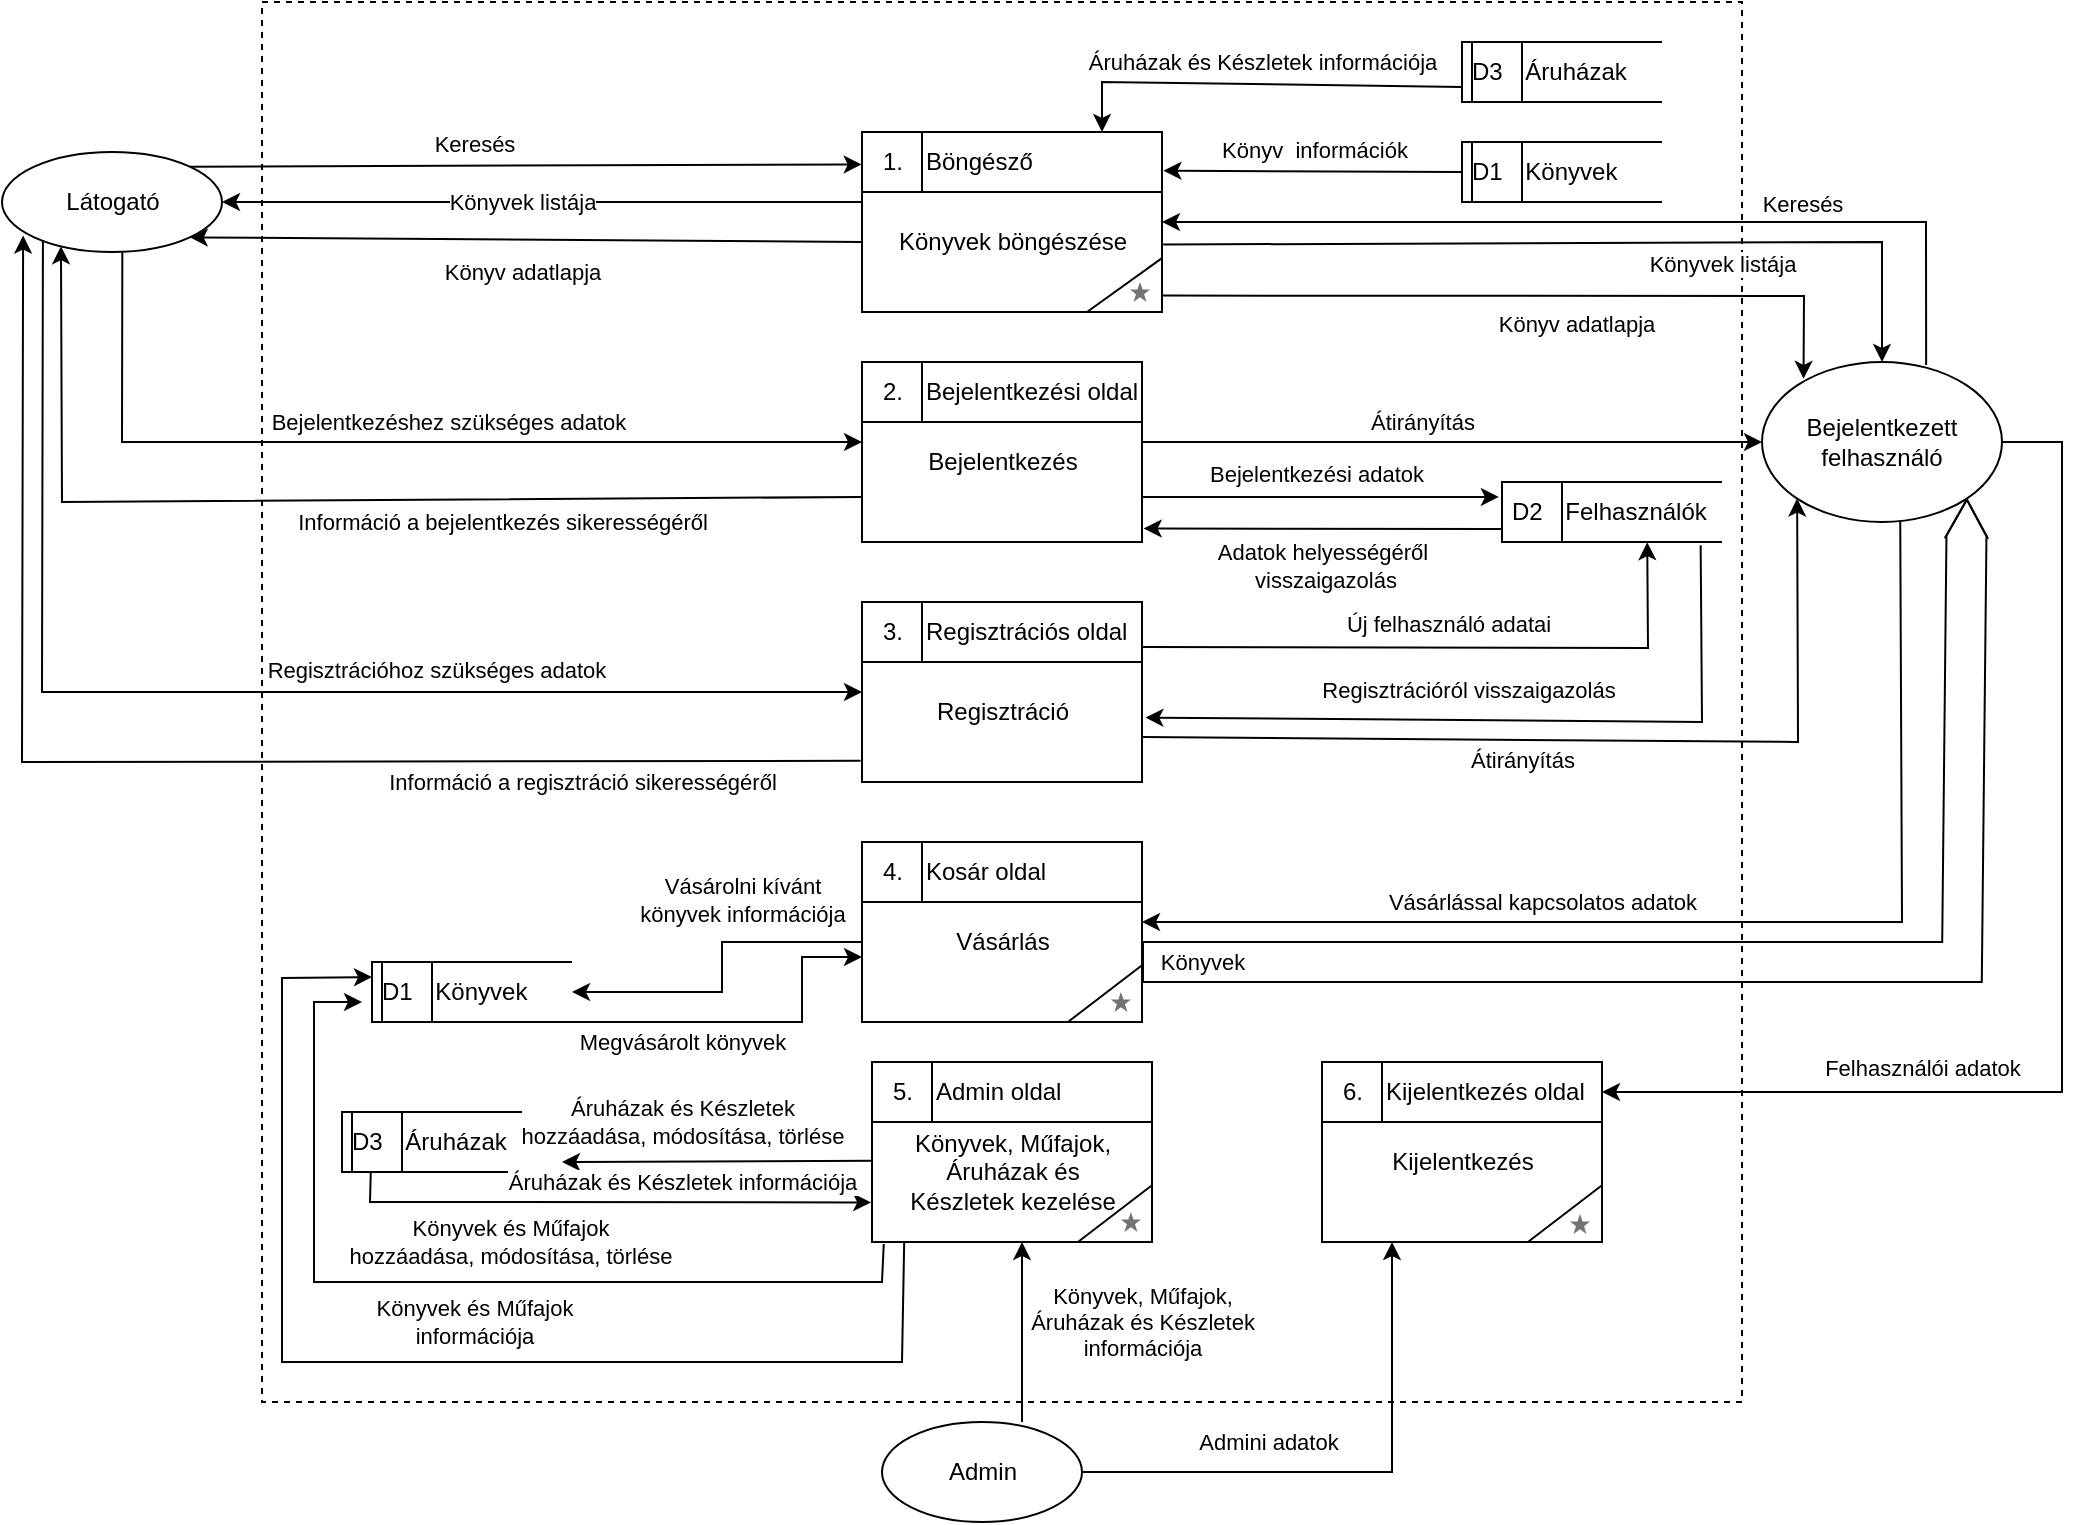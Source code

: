 <mxfile version="24.0.1" type="device">
  <diagram name="1 oldal" id="_GnZMN1wjHcCsDZnyUZf">
    <mxGraphModel dx="2261" dy="1878" grid="1" gridSize="10" guides="1" tooltips="1" connect="1" arrows="1" fold="1" page="1" pageScale="1" pageWidth="827" pageHeight="1169" background="#ffffff" math="0" shadow="0">
      <root>
        <mxCell id="0" />
        <mxCell id="1" parent="0" />
        <mxCell id="l6XhNteA-fRUSBPGIW-Q-1" value="" style="dashed=1;rounded=0;whiteSpace=wrap;html=1;" parent="1" vertex="1">
          <mxGeometry x="20" y="-50" width="740" height="700" as="geometry" />
        </mxCell>
        <mxCell id="frDGmIUV9sdT1yF0FRaX-1" value="" style="group" parent="1" vertex="1" connectable="0">
          <mxGeometry x="-110" y="25" width="110" height="50" as="geometry" />
        </mxCell>
        <mxCell id="frDGmIUV9sdT1yF0FRaX-2" value="Látogató" style="shape=ellipse;html=1;dashed=0;whitespace=wrap;perimeter=ellipsePerimeter;" parent="frDGmIUV9sdT1yF0FRaX-1" vertex="1">
          <mxGeometry width="110.0" height="50" as="geometry" />
        </mxCell>
        <mxCell id="frDGmIUV9sdT1yF0FRaX-4" value="" style="group" parent="1" vertex="1" connectable="0">
          <mxGeometry x="320.0" y="25" width="150.0" height="80" as="geometry" />
        </mxCell>
        <mxCell id="frDGmIUV9sdT1yF0FRaX-5" value="" style="html=1;dashed=0;whitespace=wrap;rounded=0;sketch=0;strokeColor=#000000;align=left;" parent="frDGmIUV9sdT1yF0FRaX-4" vertex="1">
          <mxGeometry y="-10" width="150" height="90" as="geometry" />
        </mxCell>
        <mxCell id="frDGmIUV9sdT1yF0FRaX-6" value="1." style="text;html=1;resizable=0;autosize=1;align=center;verticalAlign=middle;points=[];fillColor=none;rounded=0;sketch=0;strokeColor=#000000;" parent="frDGmIUV9sdT1yF0FRaX-4" vertex="1">
          <mxGeometry y="-10" width="30" height="30" as="geometry" />
        </mxCell>
        <mxCell id="frDGmIUV9sdT1yF0FRaX-7" value="Könyvek böngészése" style="text;html=1;resizable=0;autosize=1;align=center;verticalAlign=middle;points=[];fillColor=none;strokeColor=none;rounded=0;sketch=0;" parent="frDGmIUV9sdT1yF0FRaX-4" vertex="1">
          <mxGeometry x="5" y="30" width="140" height="30" as="geometry" />
        </mxCell>
        <mxCell id="frDGmIUV9sdT1yF0FRaX-8" value="Böngésző" style="rounded=0;whiteSpace=wrap;html=1;sketch=0;strokeColor=#000000;align=left;" parent="frDGmIUV9sdT1yF0FRaX-4" vertex="1">
          <mxGeometry x="30" y="-10" width="120" height="30" as="geometry" />
        </mxCell>
        <mxCell id="l6XhNteA-fRUSBPGIW-Q-10" value="" style="dashed=0;aspect=fixed;verticalLabelPosition=bottom;verticalAlign=top;align=center;shape=mxgraph.gmdl.star;strokeColor=none;fillColor=#737373;shadow=0;sketch=0;" parent="frDGmIUV9sdT1yF0FRaX-4" vertex="1">
          <mxGeometry x="134.0" y="65" width="10" height="10" as="geometry" />
        </mxCell>
        <mxCell id="l6XhNteA-fRUSBPGIW-Q-9" value="" style="endArrow=none;html=1;rounded=0;exitX=0.75;exitY=1;exitDx=0;exitDy=0;entryX=1;entryY=0.701;entryDx=0;entryDy=0;entryPerimeter=0;" parent="frDGmIUV9sdT1yF0FRaX-4" source="frDGmIUV9sdT1yF0FRaX-5" target="frDGmIUV9sdT1yF0FRaX-5" edge="1">
          <mxGeometry width="50" height="50" relative="1" as="geometry">
            <mxPoint x="40.0" y="295" as="sourcePoint" />
            <mxPoint x="133.929" y="60" as="targetPoint" />
          </mxGeometry>
        </mxCell>
        <mxCell id="frDGmIUV9sdT1yF0FRaX-13" value="" style="endArrow=classic;html=1;rounded=0;entryX=1;entryY=1;entryDx=0;entryDy=0;" parent="1" target="frDGmIUV9sdT1yF0FRaX-2" edge="1">
          <mxGeometry relative="1" as="geometry">
            <mxPoint x="320" y="70" as="sourcePoint" />
            <mxPoint x="150" y="96" as="targetPoint" />
            <Array as="points" />
          </mxGeometry>
        </mxCell>
        <mxCell id="frDGmIUV9sdT1yF0FRaX-14" value="Könyv adatlapja" style="edgeLabel;resizable=0;html=1;align=center;verticalAlign=middle;" parent="frDGmIUV9sdT1yF0FRaX-13" connectable="0" vertex="1">
          <mxGeometry relative="1" as="geometry">
            <mxPoint x="-2" y="16" as="offset" />
          </mxGeometry>
        </mxCell>
        <mxCell id="frDGmIUV9sdT1yF0FRaX-15" value="" style="endArrow=classic;html=1;rounded=0;entryX=0.5;entryY=0;entryDx=0;entryDy=0;exitX=1.004;exitY=0.625;exitDx=0;exitDy=0;exitPerimeter=0;" parent="1" source="frDGmIUV9sdT1yF0FRaX-5" target="frDGmIUV9sdT1yF0FRaX-41" edge="1">
          <mxGeometry relative="1" as="geometry">
            <mxPoint x="320" y="50" as="sourcePoint" />
            <mxPoint x="460" y="230" as="targetPoint" />
            <Array as="points">
              <mxPoint x="830" y="70" />
            </Array>
          </mxGeometry>
        </mxCell>
        <mxCell id="frDGmIUV9sdT1yF0FRaX-16" value="Könyvek listája" style="edgeLabel;resizable=0;html=1;align=center;verticalAlign=middle;rotation=0;" parent="frDGmIUV9sdT1yF0FRaX-15" connectable="0" vertex="1">
          <mxGeometry relative="1" as="geometry">
            <mxPoint x="70" y="10" as="offset" />
          </mxGeometry>
        </mxCell>
        <mxCell id="frDGmIUV9sdT1yF0FRaX-17" value="" style="group" parent="1" vertex="1" connectable="0">
          <mxGeometry x="320.0" y="140" width="140" height="80" as="geometry" />
        </mxCell>
        <mxCell id="frDGmIUV9sdT1yF0FRaX-18" value="" style="html=1;dashed=0;whitespace=wrap;rounded=0;sketch=0;strokeColor=#000000;align=left;" parent="frDGmIUV9sdT1yF0FRaX-17" vertex="1">
          <mxGeometry y="-10" width="140" height="90" as="geometry" />
        </mxCell>
        <mxCell id="frDGmIUV9sdT1yF0FRaX-20" value="Bejelentkezés" style="text;html=1;resizable=0;autosize=1;align=center;verticalAlign=middle;points=[];fillColor=none;strokeColor=none;rounded=0;sketch=0;" parent="frDGmIUV9sdT1yF0FRaX-17" vertex="1">
          <mxGeometry x="20" y="25" width="100" height="30" as="geometry" />
        </mxCell>
        <mxCell id="frDGmIUV9sdT1yF0FRaX-21" value="Bejelentkezési oldal" style="rounded=0;whiteSpace=wrap;html=1;sketch=0;strokeColor=#000000;align=left;" parent="frDGmIUV9sdT1yF0FRaX-17" vertex="1">
          <mxGeometry x="30" y="-10" width="110" height="30" as="geometry" />
        </mxCell>
        <mxCell id="frDGmIUV9sdT1yF0FRaX-19" value="2." style="text;html=1;resizable=0;autosize=1;align=center;verticalAlign=middle;points=[];fillColor=none;rounded=0;sketch=0;strokeColor=#000000;" parent="frDGmIUV9sdT1yF0FRaX-17" vertex="1">
          <mxGeometry y="-10" width="30" height="30" as="geometry" />
        </mxCell>
        <mxCell id="frDGmIUV9sdT1yF0FRaX-22" value="" style="group" parent="1" vertex="1" connectable="0">
          <mxGeometry x="320" y="250" width="140" height="90" as="geometry" />
        </mxCell>
        <mxCell id="frDGmIUV9sdT1yF0FRaX-23" value="" style="html=1;dashed=0;whitespace=wrap;rounded=0;sketch=0;strokeColor=#000000;align=left;" parent="frDGmIUV9sdT1yF0FRaX-22" vertex="1">
          <mxGeometry width="140" height="90" as="geometry" />
        </mxCell>
        <mxCell id="frDGmIUV9sdT1yF0FRaX-25" value="Regisztráció" style="text;html=1;resizable=0;autosize=1;align=center;verticalAlign=middle;points=[];fillColor=none;strokeColor=none;rounded=0;sketch=0;" parent="frDGmIUV9sdT1yF0FRaX-22" vertex="1">
          <mxGeometry x="25" y="40.005" width="90" height="30" as="geometry" />
        </mxCell>
        <mxCell id="frDGmIUV9sdT1yF0FRaX-26" value="Regisztrációs oldal" style="rounded=0;whiteSpace=wrap;html=1;sketch=0;strokeColor=#000000;align=left;" parent="frDGmIUV9sdT1yF0FRaX-22" vertex="1">
          <mxGeometry x="30" width="110" height="30" as="geometry" />
        </mxCell>
        <mxCell id="frDGmIUV9sdT1yF0FRaX-24" value="3." style="text;html=1;resizable=0;autosize=1;align=center;verticalAlign=middle;points=[];fillColor=none;rounded=0;sketch=0;strokeColor=#000000;" parent="frDGmIUV9sdT1yF0FRaX-22" vertex="1">
          <mxGeometry x="-5.684e-14" width="30" height="30" as="geometry" />
        </mxCell>
        <mxCell id="frDGmIUV9sdT1yF0FRaX-29" value="" style="endArrow=classic;html=1;rounded=0;exitX=0.547;exitY=1.007;exitDx=0;exitDy=0;exitPerimeter=0;" parent="1" source="frDGmIUV9sdT1yF0FRaX-2" edge="1">
          <mxGeometry relative="1" as="geometry">
            <mxPoint x="220" y="170" as="sourcePoint" />
            <mxPoint x="320" y="170" as="targetPoint" />
            <Array as="points">
              <mxPoint x="-50" y="170" />
            </Array>
          </mxGeometry>
        </mxCell>
        <mxCell id="frDGmIUV9sdT1yF0FRaX-30" value="Bejelentkezéshez szükséges adatok" style="edgeLabel;resizable=0;html=1;align=center;verticalAlign=middle;" parent="frDGmIUV9sdT1yF0FRaX-29" connectable="0" vertex="1">
          <mxGeometry relative="1" as="geometry">
            <mxPoint x="25" y="-10" as="offset" />
          </mxGeometry>
        </mxCell>
        <mxCell id="frDGmIUV9sdT1yF0FRaX-31" value="" style="endArrow=classic;html=1;rounded=0;exitX=0;exitY=0.75;exitDx=0;exitDy=0;entryX=0.268;entryY=0.942;entryDx=0;entryDy=0;entryPerimeter=0;" parent="1" source="frDGmIUV9sdT1yF0FRaX-18" target="frDGmIUV9sdT1yF0FRaX-2" edge="1">
          <mxGeometry relative="1" as="geometry">
            <mxPoint x="360" y="230" as="sourcePoint" />
            <mxPoint x="80" y="110" as="targetPoint" />
            <Array as="points">
              <mxPoint x="-80" y="200" />
            </Array>
          </mxGeometry>
        </mxCell>
        <mxCell id="frDGmIUV9sdT1yF0FRaX-32" value="Információ a bejelentkezés sikerességéről" style="edgeLabel;resizable=0;html=1;align=center;verticalAlign=middle;" parent="frDGmIUV9sdT1yF0FRaX-31" connectable="0" vertex="1">
          <mxGeometry relative="1" as="geometry">
            <mxPoint x="84" y="11" as="offset" />
          </mxGeometry>
        </mxCell>
        <mxCell id="frDGmIUV9sdT1yF0FRaX-33" value="" style="endArrow=classic;html=1;rounded=0;entryX=0;entryY=0.5;entryDx=0;entryDy=0;exitX=0.186;exitY=0.88;exitDx=0;exitDy=0;exitPerimeter=0;" parent="1" source="frDGmIUV9sdT1yF0FRaX-2" target="frDGmIUV9sdT1yF0FRaX-23" edge="1">
          <mxGeometry relative="1" as="geometry">
            <mxPoint x="70" y="110" as="sourcePoint" />
            <mxPoint x="460" y="230" as="targetPoint" />
            <Array as="points">
              <mxPoint x="-90" y="295" />
            </Array>
          </mxGeometry>
        </mxCell>
        <mxCell id="frDGmIUV9sdT1yF0FRaX-34" value="Regisztrációhoz szükséges adatok" style="edgeLabel;resizable=0;html=1;align=center;verticalAlign=middle;" parent="frDGmIUV9sdT1yF0FRaX-33" connectable="0" vertex="1">
          <mxGeometry relative="1" as="geometry">
            <mxPoint x="105" y="-11" as="offset" />
          </mxGeometry>
        </mxCell>
        <mxCell id="frDGmIUV9sdT1yF0FRaX-37" value="" style="endArrow=classic;html=1;rounded=0;exitX=-0.005;exitY=0.882;exitDx=0;exitDy=0;exitPerimeter=0;entryX=0.096;entryY=0.835;entryDx=0;entryDy=0;entryPerimeter=0;" parent="1" source="frDGmIUV9sdT1yF0FRaX-23" target="frDGmIUV9sdT1yF0FRaX-2" edge="1">
          <mxGeometry relative="1" as="geometry">
            <mxPoint x="360" y="230" as="sourcePoint" />
            <mxPoint x="60" y="100" as="targetPoint" />
            <Array as="points">
              <mxPoint x="-100" y="330" />
            </Array>
          </mxGeometry>
        </mxCell>
        <mxCell id="frDGmIUV9sdT1yF0FRaX-38" value="Információ a regisztráció sikerességéről" style="edgeLabel;resizable=0;html=1;align=center;verticalAlign=middle;" parent="frDGmIUV9sdT1yF0FRaX-37" connectable="0" vertex="1">
          <mxGeometry relative="1" as="geometry">
            <mxPoint x="202" y="10" as="offset" />
          </mxGeometry>
        </mxCell>
        <mxCell id="frDGmIUV9sdT1yF0FRaX-41" value="Bejelentkezett felhasználó" style="ellipse;whiteSpace=wrap;html=1;" parent="1" vertex="1">
          <mxGeometry x="770" y="130" width="120" height="80" as="geometry" />
        </mxCell>
        <mxCell id="frDGmIUV9sdT1yF0FRaX-42" value="" style="endArrow=classic;html=1;rounded=0;entryX=1;entryY=0.5;entryDx=0;entryDy=0;" parent="1" target="frDGmIUV9sdT1yF0FRaX-2" edge="1">
          <mxGeometry relative="1" as="geometry">
            <mxPoint x="320" y="50" as="sourcePoint" />
            <mxPoint x="153.891" y="77.322" as="targetPoint" />
          </mxGeometry>
        </mxCell>
        <mxCell id="frDGmIUV9sdT1yF0FRaX-43" value="Könyvek listája" style="edgeLabel;resizable=0;html=1;align=center;verticalAlign=middle;rotation=0;" parent="frDGmIUV9sdT1yF0FRaX-42" connectable="0" vertex="1">
          <mxGeometry relative="1" as="geometry">
            <mxPoint x="-10" as="offset" />
          </mxGeometry>
        </mxCell>
        <mxCell id="frDGmIUV9sdT1yF0FRaX-44" value="" style="endArrow=classic;html=1;rounded=0;exitX=1.001;exitY=0.909;exitDx=0;exitDy=0;entryX=0.173;entryY=0.105;entryDx=0;entryDy=0;exitPerimeter=0;entryPerimeter=0;" parent="1" source="frDGmIUV9sdT1yF0FRaX-5" target="frDGmIUV9sdT1yF0FRaX-41" edge="1">
          <mxGeometry relative="1" as="geometry">
            <mxPoint x="330" y="92.5" as="sourcePoint" />
            <mxPoint x="164.39" y="106.25" as="targetPoint" />
            <Array as="points">
              <mxPoint x="791" y="97" />
            </Array>
          </mxGeometry>
        </mxCell>
        <mxCell id="frDGmIUV9sdT1yF0FRaX-45" value="Könyv adatlapja" style="edgeLabel;resizable=0;html=1;align=center;verticalAlign=middle;rotation=0;" parent="frDGmIUV9sdT1yF0FRaX-44" connectable="0" vertex="1">
          <mxGeometry relative="1" as="geometry">
            <mxPoint x="26" y="14" as="offset" />
          </mxGeometry>
        </mxCell>
        <mxCell id="frDGmIUV9sdT1yF0FRaX-46" value="" style="group" parent="1" vertex="1" connectable="0">
          <mxGeometry x="320.0" y="380" width="140" height="80" as="geometry" />
        </mxCell>
        <mxCell id="frDGmIUV9sdT1yF0FRaX-47" value="" style="html=1;dashed=0;whitespace=wrap;rounded=0;sketch=0;strokeColor=#000000;align=left;" parent="frDGmIUV9sdT1yF0FRaX-46" vertex="1">
          <mxGeometry y="-10" width="140" height="90" as="geometry" />
        </mxCell>
        <mxCell id="frDGmIUV9sdT1yF0FRaX-48" value="4." style="text;html=1;resizable=0;autosize=1;align=center;verticalAlign=middle;points=[];fillColor=none;rounded=0;sketch=0;strokeColor=#000000;" parent="frDGmIUV9sdT1yF0FRaX-46" vertex="1">
          <mxGeometry y="-10" width="30" height="30" as="geometry" />
        </mxCell>
        <mxCell id="frDGmIUV9sdT1yF0FRaX-49" value="Vásárlás" style="text;html=1;resizable=0;autosize=1;align=center;verticalAlign=middle;points=[];fillColor=none;strokeColor=none;rounded=0;sketch=0;" parent="frDGmIUV9sdT1yF0FRaX-46" vertex="1">
          <mxGeometry x="35" y="25" width="70" height="30" as="geometry" />
        </mxCell>
        <mxCell id="frDGmIUV9sdT1yF0FRaX-50" value="Kosár oldal" style="rounded=0;whiteSpace=wrap;html=1;sketch=0;strokeColor=#000000;align=left;" parent="frDGmIUV9sdT1yF0FRaX-46" vertex="1">
          <mxGeometry x="30" y="-10" width="110" height="30" as="geometry" />
        </mxCell>
        <mxCell id="l6XhNteA-fRUSBPGIW-Q-11" value="" style="endArrow=none;html=1;rounded=0;entryX=0.997;entryY=0.722;entryDx=0;entryDy=0;exitX=0.75;exitY=1;exitDx=0;exitDy=0;entryPerimeter=0;" parent="frDGmIUV9sdT1yF0FRaX-46" edge="1">
          <mxGeometry width="50" height="50" relative="1" as="geometry">
            <mxPoint x="102.95" y="80" as="sourcePoint" />
            <mxPoint x="140.0" y="51.66" as="targetPoint" />
          </mxGeometry>
        </mxCell>
        <mxCell id="l6XhNteA-fRUSBPGIW-Q-12" value="" style="dashed=0;aspect=fixed;verticalLabelPosition=bottom;verticalAlign=top;align=center;shape=mxgraph.gmdl.star;strokeColor=none;fillColor=#737373;shadow=0;sketch=0;" parent="frDGmIUV9sdT1yF0FRaX-46" vertex="1">
          <mxGeometry x="124.45" y="65" width="10" height="10" as="geometry" />
        </mxCell>
        <mxCell id="frDGmIUV9sdT1yF0FRaX-55" value="" style="endArrow=classic;html=1;rounded=0;exitX=0.576;exitY=0.994;exitDx=0;exitDy=0;exitPerimeter=0;" parent="1" source="frDGmIUV9sdT1yF0FRaX-41" edge="1">
          <mxGeometry relative="1" as="geometry">
            <mxPoint x="380" y="320" as="sourcePoint" />
            <mxPoint x="460" y="410" as="targetPoint" />
            <Array as="points">
              <mxPoint x="840" y="410" />
            </Array>
          </mxGeometry>
        </mxCell>
        <mxCell id="frDGmIUV9sdT1yF0FRaX-56" value="Vásárlással kapcsolatos adatok" style="edgeLabel;resizable=0;html=1;align=center;verticalAlign=middle;" parent="frDGmIUV9sdT1yF0FRaX-55" connectable="0" vertex="1">
          <mxGeometry relative="1" as="geometry">
            <mxPoint x="-91" y="-10" as="offset" />
          </mxGeometry>
        </mxCell>
        <mxCell id="frDGmIUV9sdT1yF0FRaX-59" value="" style="endArrow=classic;html=1;rounded=0;exitX=0;exitY=0.5;exitDx=0;exitDy=0;entryX=1.006;entryY=0.646;entryDx=0;entryDy=0;entryPerimeter=0;" parent="1" target="frDGmIUV9sdT1yF0FRaX-8" edge="1">
          <mxGeometry relative="1" as="geometry">
            <mxPoint x="620" y="35" as="sourcePoint" />
            <mxPoint x="420" y="260" as="targetPoint" />
          </mxGeometry>
        </mxCell>
        <mxCell id="frDGmIUV9sdT1yF0FRaX-60" value="Könyv&amp;nbsp; információk" style="edgeLabel;resizable=0;html=1;align=center;verticalAlign=middle;" parent="frDGmIUV9sdT1yF0FRaX-59" connectable="0" vertex="1">
          <mxGeometry relative="1" as="geometry">
            <mxPoint y="-11" as="offset" />
          </mxGeometry>
        </mxCell>
        <mxCell id="VH20EEMf-TcvK8RY82ql-7" value="" style="group" parent="1" vertex="1" connectable="0">
          <mxGeometry x="620" y="20" width="100" height="30" as="geometry" />
        </mxCell>
        <mxCell id="VH20EEMf-TcvK8RY82ql-8" value="D1&lt;span style=&quot;white-space: pre;&quot;&gt;&#x9;&lt;/span&gt;Könyvek" style="html=1;dashed=0;whitespace=wrap;shape=mxgraph.dfd.dataStoreID;align=left;spacingLeft=3;points=[[0,0],[0.5,0],[1,0],[0,0.5],[1,0.5],[0,1],[0.5,1],[1,1]];" parent="VH20EEMf-TcvK8RY82ql-7" vertex="1">
          <mxGeometry width="100" height="30" as="geometry" />
        </mxCell>
        <mxCell id="VH20EEMf-TcvK8RY82ql-9" value="" style="whiteSpace=wrap;html=1;" parent="VH20EEMf-TcvK8RY82ql-7" vertex="1">
          <mxGeometry width="5" height="30" as="geometry" />
        </mxCell>
        <mxCell id="VH20EEMf-TcvK8RY82ql-10" value="" style="group" parent="1" vertex="1" connectable="0">
          <mxGeometry x="75" y="430" width="100" height="30" as="geometry" />
        </mxCell>
        <mxCell id="VH20EEMf-TcvK8RY82ql-11" value="D1&lt;span style=&quot;white-space: pre;&quot;&gt;&#x9;&lt;/span&gt;Könyvek" style="html=1;dashed=0;whitespace=wrap;shape=mxgraph.dfd.dataStoreID;align=left;spacingLeft=3;points=[[0,0],[0.5,0],[1,0],[0,0.5],[1,0.5],[0,1],[0.5,1],[1,1]];" parent="VH20EEMf-TcvK8RY82ql-10" vertex="1">
          <mxGeometry width="100" height="30" as="geometry" />
        </mxCell>
        <mxCell id="VH20EEMf-TcvK8RY82ql-12" value="" style="whiteSpace=wrap;html=1;" parent="VH20EEMf-TcvK8RY82ql-10" vertex="1">
          <mxGeometry width="5" height="30" as="geometry" />
        </mxCell>
        <mxCell id="VH20EEMf-TcvK8RY82ql-15" value="" style="endArrow=classic;html=1;rounded=0;entryX=1;entryY=0.5;entryDx=0;entryDy=0;" parent="1" target="VH20EEMf-TcvK8RY82ql-11" edge="1">
          <mxGeometry relative="1" as="geometry">
            <mxPoint x="320" y="420" as="sourcePoint" />
            <mxPoint x="170" y="470" as="targetPoint" />
            <Array as="points">
              <mxPoint x="250" y="420" />
              <mxPoint x="250" y="445" />
            </Array>
          </mxGeometry>
        </mxCell>
        <mxCell id="VH20EEMf-TcvK8RY82ql-16" value="Vásárolni kívánt &lt;br&gt;könyvek információja" style="edgeLabel;resizable=0;html=1;align=center;verticalAlign=middle;" parent="VH20EEMf-TcvK8RY82ql-15" connectable="0" vertex="1">
          <mxGeometry relative="1" as="geometry">
            <mxPoint x="10" y="-36" as="offset" />
          </mxGeometry>
        </mxCell>
        <mxCell id="VH20EEMf-TcvK8RY82ql-17" value="" style="endArrow=classic;html=1;rounded=0;exitX=1;exitY=1;exitDx=0;exitDy=0;" parent="1" source="VH20EEMf-TcvK8RY82ql-11" edge="1">
          <mxGeometry relative="1" as="geometry">
            <mxPoint x="175" y="480" as="sourcePoint" />
            <mxPoint x="320" y="427.5" as="targetPoint" />
            <Array as="points">
              <mxPoint x="290" y="460" />
              <mxPoint x="290" y="427.5" />
            </Array>
          </mxGeometry>
        </mxCell>
        <mxCell id="VH20EEMf-TcvK8RY82ql-18" value="Megvásárolt könyvek" style="edgeLabel;resizable=0;html=1;align=center;verticalAlign=middle;" parent="VH20EEMf-TcvK8RY82ql-17" connectable="0" vertex="1">
          <mxGeometry relative="1" as="geometry">
            <mxPoint x="-34" y="10" as="offset" />
          </mxGeometry>
        </mxCell>
        <mxCell id="VH20EEMf-TcvK8RY82ql-19" value="Admin" style="shape=ellipse;html=1;dashed=0;whitespace=wrap;perimeter=ellipsePerimeter;" parent="1" vertex="1">
          <mxGeometry x="330" y="660" width="100" height="50" as="geometry" />
        </mxCell>
        <mxCell id="VH20EEMf-TcvK8RY82ql-27" value="" style="endArrow=classic;html=1;rounded=0;exitX=0.042;exitY=1.011;exitDx=0;exitDy=0;exitPerimeter=0;" parent="1" source="l6XhNteA-fRUSBPGIW-Q-5" edge="1">
          <mxGeometry relative="1" as="geometry">
            <mxPoint x="357" y="660" as="sourcePoint" />
            <mxPoint x="70" y="450" as="targetPoint" />
            <Array as="points">
              <mxPoint x="330" y="590" />
              <mxPoint x="46" y="590" />
              <mxPoint x="46" y="450" />
            </Array>
          </mxGeometry>
        </mxCell>
        <mxCell id="VH20EEMf-TcvK8RY82ql-28" value="Könyvek és Műfajok&lt;br&gt;hozzáadása, módosítása, törlése" style="edgeLabel;resizable=0;html=1;align=center;verticalAlign=middle;rotation=0;" parent="VH20EEMf-TcvK8RY82ql-27" connectable="0" vertex="1">
          <mxGeometry relative="1" as="geometry">
            <mxPoint x="28" y="-20" as="offset" />
          </mxGeometry>
        </mxCell>
        <mxCell id="VH20EEMf-TcvK8RY82ql-29" value="" style="endArrow=classic;html=1;rounded=0;entryX=0;entryY=0.5;entryDx=0;entryDy=0;" parent="1" target="frDGmIUV9sdT1yF0FRaX-41" edge="1">
          <mxGeometry relative="1" as="geometry">
            <mxPoint x="460" y="170" as="sourcePoint" />
            <mxPoint x="420" y="280" as="targetPoint" />
            <Array as="points" />
          </mxGeometry>
        </mxCell>
        <mxCell id="VH20EEMf-TcvK8RY82ql-30" value="Átirányítás" style="edgeLabel;resizable=0;html=1;align=center;verticalAlign=middle;rotation=0;" parent="VH20EEMf-TcvK8RY82ql-29" connectable="0" vertex="1">
          <mxGeometry relative="1" as="geometry">
            <mxPoint x="-15" y="-10" as="offset" />
          </mxGeometry>
        </mxCell>
        <mxCell id="VH20EEMf-TcvK8RY82ql-31" value="" style="endArrow=classic;html=1;rounded=0;exitX=1;exitY=0.75;exitDx=0;exitDy=0;entryX=0;entryY=1;entryDx=0;entryDy=0;" parent="1" source="frDGmIUV9sdT1yF0FRaX-23" target="frDGmIUV9sdT1yF0FRaX-41" edge="1">
          <mxGeometry relative="1" as="geometry">
            <mxPoint x="320" y="280" as="sourcePoint" />
            <mxPoint x="810" y="200" as="targetPoint" />
            <Array as="points">
              <mxPoint x="788" y="320" />
            </Array>
          </mxGeometry>
        </mxCell>
        <mxCell id="VH20EEMf-TcvK8RY82ql-32" value="Átirányítás" style="edgeLabel;resizable=0;html=1;align=center;verticalAlign=middle;rotation=0;" parent="VH20EEMf-TcvK8RY82ql-31" connectable="0" vertex="1">
          <mxGeometry relative="1" as="geometry">
            <mxPoint x="-35" y="10" as="offset" />
          </mxGeometry>
        </mxCell>
        <mxCell id="VH20EEMf-TcvK8RY82ql-33" value="" style="endArrow=classic;html=1;rounded=0;exitX=1;exitY=0;exitDx=0;exitDy=0;entryX=-0.005;entryY=0.54;entryDx=0;entryDy=0;entryPerimeter=0;" parent="1" source="frDGmIUV9sdT1yF0FRaX-2" target="frDGmIUV9sdT1yF0FRaX-6" edge="1">
          <mxGeometry relative="1" as="geometry">
            <mxPoint x="320" y="280" as="sourcePoint" />
            <mxPoint x="420" y="280" as="targetPoint" />
          </mxGeometry>
        </mxCell>
        <mxCell id="VH20EEMf-TcvK8RY82ql-34" value="Keresés" style="edgeLabel;resizable=0;html=1;align=center;verticalAlign=middle;rotation=0;" parent="VH20EEMf-TcvK8RY82ql-33" connectable="0" vertex="1">
          <mxGeometry relative="1" as="geometry">
            <mxPoint x="-26" y="-11" as="offset" />
          </mxGeometry>
        </mxCell>
        <mxCell id="VH20EEMf-TcvK8RY82ql-35" value="" style="endArrow=classic;html=1;rounded=0;exitX=0.684;exitY=0.019;exitDx=0;exitDy=0;entryX=1;entryY=0.5;entryDx=0;entryDy=0;exitPerimeter=0;" parent="1" source="frDGmIUV9sdT1yF0FRaX-41" target="frDGmIUV9sdT1yF0FRaX-5" edge="1">
          <mxGeometry relative="1" as="geometry">
            <mxPoint x="652.996" y="140.004" as="sourcePoint" />
            <mxPoint x="827.3" y="102.12" as="targetPoint" />
            <Array as="points">
              <mxPoint x="852" y="60" />
            </Array>
          </mxGeometry>
        </mxCell>
        <mxCell id="VH20EEMf-TcvK8RY82ql-36" value="Keresés" style="edgeLabel;resizable=0;html=1;align=center;verticalAlign=middle;rotation=0;" parent="VH20EEMf-TcvK8RY82ql-35" connectable="0" vertex="1">
          <mxGeometry relative="1" as="geometry">
            <mxPoint x="93" y="-9" as="offset" />
          </mxGeometry>
        </mxCell>
        <mxCell id="VH20EEMf-TcvK8RY82ql-37" value="D2&lt;span style=&quot;white-space: pre;&quot;&gt;&#x9;&lt;/span&gt;Felhasználók" style="html=1;dashed=0;whitespace=wrap;shape=mxgraph.dfd.dataStoreID;align=left;spacingLeft=3;points=[[0,0],[0.5,0],[1,0],[0,0.5],[1,0.5],[0,1],[0.5,1],[1,1]];" parent="1" vertex="1">
          <mxGeometry x="640" y="190" width="110" height="30" as="geometry" />
        </mxCell>
        <mxCell id="VH20EEMf-TcvK8RY82ql-38" value="" style="endArrow=classic;html=1;rounded=0;exitX=1;exitY=0.75;exitDx=0;exitDy=0;entryX=-0.014;entryY=0.249;entryDx=0;entryDy=0;entryPerimeter=0;" parent="1" source="frDGmIUV9sdT1yF0FRaX-18" target="VH20EEMf-TcvK8RY82ql-37" edge="1">
          <mxGeometry relative="1" as="geometry">
            <mxPoint x="460" y="200" as="sourcePoint" />
            <mxPoint x="560" y="200" as="targetPoint" />
          </mxGeometry>
        </mxCell>
        <mxCell id="VH20EEMf-TcvK8RY82ql-39" value="Bejelentkezési adatok" style="edgeLabel;resizable=0;html=1;align=center;verticalAlign=middle;rotation=0;" parent="VH20EEMf-TcvK8RY82ql-38" connectable="0" vertex="1">
          <mxGeometry relative="1" as="geometry">
            <mxPoint x="-2" y="-12" as="offset" />
          </mxGeometry>
        </mxCell>
        <mxCell id="VH20EEMf-TcvK8RY82ql-40" value="" style="endArrow=classic;html=1;rounded=0;exitX=-0.003;exitY=0.785;exitDx=0;exitDy=0;entryX=1.006;entryY=0.925;entryDx=0;entryDy=0;entryPerimeter=0;exitPerimeter=0;" parent="1" source="VH20EEMf-TcvK8RY82ql-37" target="frDGmIUV9sdT1yF0FRaX-18" edge="1">
          <mxGeometry relative="1" as="geometry">
            <mxPoint x="320" y="250" as="sourcePoint" />
            <mxPoint x="420" y="250" as="targetPoint" />
          </mxGeometry>
        </mxCell>
        <mxCell id="VH20EEMf-TcvK8RY82ql-41" value="Adatok helyességéről&lt;br&gt;&amp;nbsp;visszaigazolás" style="edgeLabel;resizable=0;html=1;align=center;verticalAlign=middle;rotation=0;" parent="VH20EEMf-TcvK8RY82ql-40" connectable="0" vertex="1">
          <mxGeometry relative="1" as="geometry">
            <mxPoint y="18" as="offset" />
          </mxGeometry>
        </mxCell>
        <mxCell id="VH20EEMf-TcvK8RY82ql-42" value="" style="endArrow=classic;html=1;rounded=0;exitX=0.903;exitY=1.055;exitDx=0;exitDy=0;exitPerimeter=0;entryX=1.012;entryY=0.642;entryDx=0;entryDy=0;entryPerimeter=0;" parent="1" source="VH20EEMf-TcvK8RY82ql-37" target="frDGmIUV9sdT1yF0FRaX-23" edge="1">
          <mxGeometry relative="1" as="geometry">
            <mxPoint x="320" y="240" as="sourcePoint" />
            <mxPoint x="460" y="310" as="targetPoint" />
            <Array as="points">
              <mxPoint x="740" y="310" />
            </Array>
          </mxGeometry>
        </mxCell>
        <mxCell id="VH20EEMf-TcvK8RY82ql-43" value="Regisztrációról visszaigazolás" style="edgeLabel;resizable=0;html=1;align=center;verticalAlign=middle;" parent="VH20EEMf-TcvK8RY82ql-42" connectable="0" vertex="1">
          <mxGeometry relative="1" as="geometry">
            <mxPoint x="-22" y="-15" as="offset" />
          </mxGeometry>
        </mxCell>
        <mxCell id="VH20EEMf-TcvK8RY82ql-45" value="" style="endArrow=classic;html=1;rounded=0;exitX=1;exitY=0.25;exitDx=0;exitDy=0;entryX=0.66;entryY=1.003;entryDx=0;entryDy=0;entryPerimeter=0;" parent="1" source="frDGmIUV9sdT1yF0FRaX-23" target="VH20EEMf-TcvK8RY82ql-37" edge="1">
          <mxGeometry relative="1" as="geometry">
            <mxPoint x="320" y="240" as="sourcePoint" />
            <mxPoint x="420" y="240" as="targetPoint" />
            <Array as="points">
              <mxPoint x="713" y="273" />
            </Array>
          </mxGeometry>
        </mxCell>
        <mxCell id="VH20EEMf-TcvK8RY82ql-46" value="Új felhasználó adatai" style="edgeLabel;resizable=0;html=1;align=center;verticalAlign=middle;" parent="VH20EEMf-TcvK8RY82ql-45" connectable="0" vertex="1">
          <mxGeometry relative="1" as="geometry">
            <mxPoint y="-12" as="offset" />
          </mxGeometry>
        </mxCell>
        <mxCell id="VH20EEMf-TcvK8RY82ql-48" value="D3&lt;span style=&quot;white-space: pre;&quot;&gt;&#x9;&lt;/span&gt;Áruházak" style="html=1;dashed=0;whitespace=wrap;shape=mxgraph.dfd.dataStoreID;align=left;spacingLeft=3;points=[[0,0],[0.5,0],[1,0],[0,0.5],[1,0.5],[0,1],[0.5,1],[1,1]];" parent="1" vertex="1">
          <mxGeometry x="60" y="505" width="100" height="30" as="geometry" />
        </mxCell>
        <mxCell id="VH20EEMf-TcvK8RY82ql-54" value="" style="endArrow=classic;html=1;rounded=0;" parent="1" edge="1">
          <mxGeometry relative="1" as="geometry">
            <mxPoint x="400" y="660" as="sourcePoint" />
            <mxPoint x="400" y="570" as="targetPoint" />
            <Array as="points" />
          </mxGeometry>
        </mxCell>
        <mxCell id="VH20EEMf-TcvK8RY82ql-55" value="Könyvek, Műfajok, &lt;br&gt;Áruházak és Készletek &lt;br&gt;információja" style="edgeLabel;resizable=0;html=1;align=center;verticalAlign=middle;" parent="VH20EEMf-TcvK8RY82ql-54" connectable="0" vertex="1">
          <mxGeometry relative="1" as="geometry">
            <mxPoint x="60" y="-5" as="offset" />
          </mxGeometry>
        </mxCell>
        <mxCell id="VH20EEMf-TcvK8RY82ql-56" value="" style="endArrow=classic;html=1;rounded=0;exitX=0.006;exitY=0.549;exitDx=0;exitDy=0;exitPerimeter=0;" parent="1" source="l6XhNteA-fRUSBPGIW-Q-5" edge="1">
          <mxGeometry relative="1" as="geometry">
            <mxPoint x="295.0" y="529.86" as="sourcePoint" />
            <mxPoint x="170" y="530" as="targetPoint" />
            <Array as="points" />
          </mxGeometry>
        </mxCell>
        <mxCell id="VH20EEMf-TcvK8RY82ql-57" value="Áruházak és Készletek információja" style="edgeLabel;resizable=0;html=1;align=center;verticalAlign=middle;" parent="VH20EEMf-TcvK8RY82ql-56" connectable="0" vertex="1">
          <mxGeometry relative="1" as="geometry">
            <mxPoint x="272" y="-550" as="offset" />
          </mxGeometry>
        </mxCell>
        <mxCell id="VH20EEMf-TcvK8RY82ql-58" value="" style="endArrow=classic;html=1;rounded=0;entryX=-0.003;entryY=0.78;entryDx=0;entryDy=0;entryPerimeter=0;exitX=0.144;exitY=0.986;exitDx=0;exitDy=0;exitPerimeter=0;" parent="1" source="VH20EEMf-TcvK8RY82ql-48" target="l6XhNteA-fRUSBPGIW-Q-5" edge="1">
          <mxGeometry relative="1" as="geometry">
            <mxPoint x="90" y="540" as="sourcePoint" />
            <mxPoint x="320" y="550" as="targetPoint" />
            <Array as="points">
              <mxPoint x="74" y="550" />
            </Array>
          </mxGeometry>
        </mxCell>
        <mxCell id="VH20EEMf-TcvK8RY82ql-59" value="Áruházak és Készletek &lt;br&gt;hozzáadása, módosítása, törlése" style="edgeLabel;resizable=0;html=1;align=center;verticalAlign=middle;" parent="VH20EEMf-TcvK8RY82ql-58" connectable="0" vertex="1">
          <mxGeometry relative="1" as="geometry">
            <mxPoint x="38" y="-40" as="offset" />
          </mxGeometry>
        </mxCell>
        <mxCell id="l6XhNteA-fRUSBPGIW-Q-4" value="" style="group" parent="1" vertex="1" connectable="0">
          <mxGeometry x="325" y="490" width="220" height="80" as="geometry" />
        </mxCell>
        <mxCell id="l6XhNteA-fRUSBPGIW-Q-5" value="" style="html=1;dashed=0;whitespace=wrap;rounded=0;sketch=0;strokeColor=#000000;align=left;" parent="l6XhNteA-fRUSBPGIW-Q-4" vertex="1">
          <mxGeometry y="-10" width="140" height="90" as="geometry" />
        </mxCell>
        <mxCell id="l6XhNteA-fRUSBPGIW-Q-6" value="5." style="text;html=1;resizable=0;autosize=1;align=center;verticalAlign=middle;points=[];fillColor=none;rounded=0;sketch=0;strokeColor=#000000;" parent="l6XhNteA-fRUSBPGIW-Q-4" vertex="1">
          <mxGeometry y="-10" width="30" height="30" as="geometry" />
        </mxCell>
        <mxCell id="l6XhNteA-fRUSBPGIW-Q-8" value="Admin oldal" style="rounded=0;whiteSpace=wrap;html=1;sketch=0;strokeColor=#000000;align=left;" parent="l6XhNteA-fRUSBPGIW-Q-4" vertex="1">
          <mxGeometry x="30" y="-10" width="110" height="30" as="geometry" />
        </mxCell>
        <mxCell id="l6XhNteA-fRUSBPGIW-Q-13" value="" style="endArrow=none;html=1;rounded=0;entryX=0.997;entryY=0.722;entryDx=0;entryDy=0;exitX=0.75;exitY=1;exitDx=0;exitDy=0;entryPerimeter=0;" parent="l6XhNteA-fRUSBPGIW-Q-4" edge="1">
          <mxGeometry width="50" height="50" relative="1" as="geometry">
            <mxPoint x="102.95" y="80" as="sourcePoint" />
            <mxPoint x="140" y="51.66" as="targetPoint" />
          </mxGeometry>
        </mxCell>
        <mxCell id="l6XhNteA-fRUSBPGIW-Q-14" value="" style="dashed=0;aspect=fixed;verticalLabelPosition=bottom;verticalAlign=top;align=center;shape=mxgraph.gmdl.star;strokeColor=none;fillColor=#737373;shadow=0;sketch=0;" parent="l6XhNteA-fRUSBPGIW-Q-4" vertex="1">
          <mxGeometry x="124.45" y="65" width="10" height="10" as="geometry" />
        </mxCell>
        <mxCell id="l6XhNteA-fRUSBPGIW-Q-15" value="" style="group" parent="1" vertex="1" connectable="0">
          <mxGeometry x="550" y="490" width="140" height="80" as="geometry" />
        </mxCell>
        <mxCell id="l6XhNteA-fRUSBPGIW-Q-16" value="" style="html=1;dashed=0;whitespace=wrap;rounded=0;sketch=0;strokeColor=#000000;align=left;" parent="l6XhNteA-fRUSBPGIW-Q-15" vertex="1">
          <mxGeometry y="-10" width="140" height="90" as="geometry" />
        </mxCell>
        <mxCell id="l6XhNteA-fRUSBPGIW-Q-17" value="6." style="text;html=1;resizable=0;autosize=1;align=center;verticalAlign=middle;points=[];fillColor=none;rounded=0;sketch=0;strokeColor=#000000;" parent="l6XhNteA-fRUSBPGIW-Q-15" vertex="1">
          <mxGeometry y="-10" width="30" height="30" as="geometry" />
        </mxCell>
        <mxCell id="l6XhNteA-fRUSBPGIW-Q-18" value="Kijelentkezés" style="text;html=1;resizable=0;autosize=1;align=center;verticalAlign=middle;points=[];fillColor=none;strokeColor=none;rounded=0;sketch=0;" parent="l6XhNteA-fRUSBPGIW-Q-15" vertex="1">
          <mxGeometry x="25" y="25" width="90" height="30" as="geometry" />
        </mxCell>
        <mxCell id="l6XhNteA-fRUSBPGIW-Q-19" value="Kijelentkezés oldal" style="rounded=0;whiteSpace=wrap;html=1;sketch=0;strokeColor=#000000;align=left;" parent="l6XhNteA-fRUSBPGIW-Q-15" vertex="1">
          <mxGeometry x="30" y="-10" width="110" height="30" as="geometry" />
        </mxCell>
        <mxCell id="l6XhNteA-fRUSBPGIW-Q-20" value="" style="dashed=0;aspect=fixed;verticalLabelPosition=bottom;verticalAlign=top;align=center;shape=mxgraph.gmdl.star;strokeColor=none;fillColor=#737373;shadow=0;sketch=0;" parent="l6XhNteA-fRUSBPGIW-Q-15" vertex="1">
          <mxGeometry x="124" y="66" width="10" height="10" as="geometry" />
        </mxCell>
        <mxCell id="l6XhNteA-fRUSBPGIW-Q-21" value="" style="endArrow=none;html=1;rounded=0;entryX=0.997;entryY=0.722;entryDx=0;entryDy=0;exitX=0.75;exitY=1;exitDx=0;exitDy=0;entryPerimeter=0;" parent="l6XhNteA-fRUSBPGIW-Q-15" edge="1">
          <mxGeometry width="50" height="50" relative="1" as="geometry">
            <mxPoint x="102.95" y="80" as="sourcePoint" />
            <mxPoint x="140" y="51.66" as="targetPoint" />
          </mxGeometry>
        </mxCell>
        <mxCell id="l6XhNteA-fRUSBPGIW-Q-23" value="" style="endArrow=classic;html=1;rounded=0;exitX=1;exitY=0.5;exitDx=0;exitDy=0;entryX=0.25;entryY=1;entryDx=0;entryDy=0;" parent="1" source="VH20EEMf-TcvK8RY82ql-19" target="l6XhNteA-fRUSBPGIW-Q-16" edge="1">
          <mxGeometry relative="1" as="geometry">
            <mxPoint x="310" y="530" as="sourcePoint" />
            <mxPoint x="410" y="530" as="targetPoint" />
            <Array as="points">
              <mxPoint x="585" y="685" />
            </Array>
          </mxGeometry>
        </mxCell>
        <mxCell id="l6XhNteA-fRUSBPGIW-Q-24" value="Admini adatok" style="edgeLabel;resizable=0;html=1;align=center;verticalAlign=middle;" parent="l6XhNteA-fRUSBPGIW-Q-23" connectable="0" vertex="1">
          <mxGeometry relative="1" as="geometry">
            <mxPoint x="-42" y="-15" as="offset" />
          </mxGeometry>
        </mxCell>
        <mxCell id="l6XhNteA-fRUSBPGIW-Q-25" value="" style="endArrow=classic;html=1;rounded=0;exitX=1;exitY=0.5;exitDx=0;exitDy=0;entryX=1;entryY=0.5;entryDx=0;entryDy=0;" parent="1" source="frDGmIUV9sdT1yF0FRaX-41" target="l6XhNteA-fRUSBPGIW-Q-19" edge="1">
          <mxGeometry relative="1" as="geometry">
            <mxPoint x="880" y="300" as="sourcePoint" />
            <mxPoint x="980" y="300" as="targetPoint" />
            <Array as="points">
              <mxPoint x="920" y="170" />
              <mxPoint x="920" y="495" />
            </Array>
          </mxGeometry>
        </mxCell>
        <mxCell id="l6XhNteA-fRUSBPGIW-Q-26" value="Felhasználói adatok" style="edgeLabel;resizable=0;html=1;align=center;verticalAlign=middle;" parent="l6XhNteA-fRUSBPGIW-Q-25" connectable="0" vertex="1">
          <mxGeometry relative="1" as="geometry">
            <mxPoint x="-70" y="50" as="offset" />
          </mxGeometry>
        </mxCell>
        <mxCell id="l6XhNteA-fRUSBPGIW-Q-7" value="Könyvek, Műfajok, &lt;br&gt;Áruházak és &lt;br&gt;Készletek kezelése" style="text;html=1;resizable=0;autosize=1;align=center;verticalAlign=middle;points=[];fillColor=none;strokeColor=none;rounded=0;sketch=0;" parent="1" vertex="1">
          <mxGeometry x="330" y="505" width="130" height="60" as="geometry" />
        </mxCell>
        <mxCell id="5lZwE-2rHOnGKJzuiijE-8" value="" style="endArrow=classic;html=1;rounded=0;entryX=0;entryY=0.25;entryDx=0;entryDy=0;exitX=0.115;exitY=1;exitDx=0;exitDy=0;exitPerimeter=0;" parent="1" source="l6XhNteA-fRUSBPGIW-Q-5" target="VH20EEMf-TcvK8RY82ql-12" edge="1">
          <mxGeometry relative="1" as="geometry">
            <mxPoint x="320" y="560" as="sourcePoint" />
            <mxPoint x="59" y="470" as="targetPoint" />
            <Array as="points">
              <mxPoint x="340" y="630" />
              <mxPoint x="310" y="630" />
              <mxPoint x="30" y="630" />
              <mxPoint x="30" y="438" />
            </Array>
          </mxGeometry>
        </mxCell>
        <mxCell id="5lZwE-2rHOnGKJzuiijE-9" value="Könyvek és Műfajok&lt;br&gt;információja" style="edgeLabel;resizable=0;html=1;align=center;verticalAlign=middle;rotation=0;" parent="5lZwE-2rHOnGKJzuiijE-8" connectable="0" vertex="1">
          <mxGeometry relative="1" as="geometry">
            <mxPoint x="29" y="-20" as="offset" />
          </mxGeometry>
        </mxCell>
        <mxCell id="OXoz0frIW0U8DWsosqwt-1" value="Könyvek" style="shape=flexArrow;endArrow=classic;html=1;rounded=0;width=20;startWidth=0;endWidth=0;entryX=1;entryY=1;entryDx=0;entryDy=0;" edge="1" parent="1" target="frDGmIUV9sdT1yF0FRaX-41">
          <mxGeometry x="-0.906" width="50" height="50" relative="1" as="geometry">
            <mxPoint x="460" y="430.0" as="sourcePoint" />
            <mxPoint x="580" y="430.0" as="targetPoint" />
            <Array as="points">
              <mxPoint x="870" y="430" />
            </Array>
            <mxPoint as="offset" />
          </mxGeometry>
        </mxCell>
        <mxCell id="OXoz0frIW0U8DWsosqwt-2" value="D3&lt;span style=&quot;white-space: pre;&quot;&gt;&#x9;&lt;/span&gt;Áruházak" style="html=1;dashed=0;whitespace=wrap;shape=mxgraph.dfd.dataStoreID;align=left;spacingLeft=3;points=[[0,0],[0.5,0],[1,0],[0,0.5],[1,0.5],[0,1],[0.5,1],[1,1]];" vertex="1" parent="1">
          <mxGeometry x="620" y="-30" width="100" height="30" as="geometry" />
        </mxCell>
        <mxCell id="OXoz0frIW0U8DWsosqwt-3" value="Áruházak és Készletek információja" style="edgeLabel;resizable=0;html=1;align=center;verticalAlign=middle;" connectable="0" vertex="1" parent="1">
          <mxGeometry x="229.507" y="539.997" as="geometry" />
        </mxCell>
        <mxCell id="OXoz0frIW0U8DWsosqwt-4" value="" style="endArrow=classic;html=1;rounded=0;exitX=0;exitY=0.75;exitDx=0;exitDy=0;entryX=0.75;entryY=0;entryDx=0;entryDy=0;" edge="1" parent="1" source="OXoz0frIW0U8DWsosqwt-7" target="frDGmIUV9sdT1yF0FRaX-8">
          <mxGeometry relative="1" as="geometry">
            <mxPoint x="619" y="-34.5" as="sourcePoint" />
            <mxPoint x="470" y="-35.5" as="targetPoint" />
            <Array as="points">
              <mxPoint x="440" y="-10" />
            </Array>
          </mxGeometry>
        </mxCell>
        <mxCell id="OXoz0frIW0U8DWsosqwt-7" value="" style="whiteSpace=wrap;html=1;" vertex="1" parent="1">
          <mxGeometry x="620" y="-30" width="5" height="30" as="geometry" />
        </mxCell>
        <mxCell id="OXoz0frIW0U8DWsosqwt-8" value="" style="whiteSpace=wrap;html=1;" vertex="1" parent="1">
          <mxGeometry x="60" y="505" width="5" height="30" as="geometry" />
        </mxCell>
      </root>
    </mxGraphModel>
  </diagram>
</mxfile>
